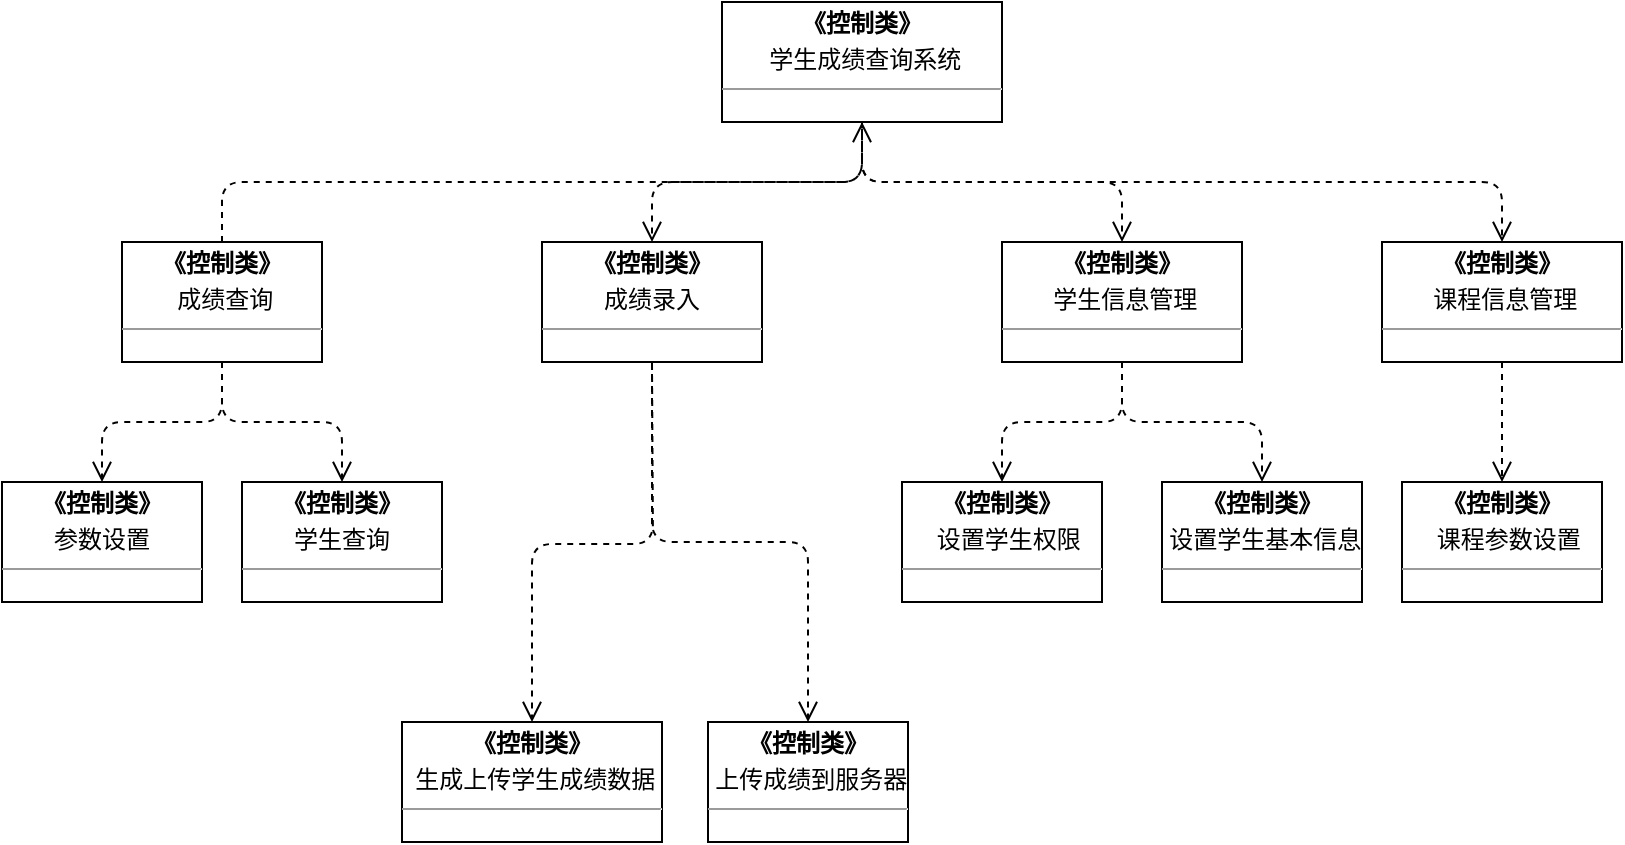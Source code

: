 <mxfile version="10.6.9" type="github"><diagram id="0ITHzZ_E2hVClJe1RaO8" name="第 1 页"><mxGraphModel dx="914" dy="616" grid="1" gridSize="10" guides="1" tooltips="1" connect="1" arrows="1" fold="1" page="1" pageScale="1" pageWidth="827" pageHeight="1169" math="0" shadow="0"><root><mxCell id="0"/><mxCell id="1" parent="0"/><mxCell id="vjU7hVphUP_7AxOclOkX-4" value="&lt;p style=&quot;margin: 0px ; margin-top: 4px ; text-align: center&quot;&gt;&lt;b&gt;《控制类》&lt;/b&gt;&lt;/p&gt;&lt;p style=&quot;margin: 0px ; margin-top: 4px ; text-align: center&quot;&gt;&lt;span&gt;&amp;nbsp;学生成绩查询系统&lt;/span&gt;&lt;/p&gt;&lt;hr size=&quot;1&quot;&gt;&lt;div style=&quot;height: 2px&quot;&gt;&lt;br&gt;&lt;/div&gt;" style="verticalAlign=top;align=left;overflow=fill;fontSize=12;fontFamily=Helvetica;html=1;" vertex="1" parent="1"><mxGeometry x="370" y="290" width="140" height="60" as="geometry"/></mxCell><mxCell id="vjU7hVphUP_7AxOclOkX-5" value="&lt;p style=&quot;margin: 0px ; margin-top: 4px ; text-align: center&quot;&gt;&lt;b&gt;《控制类》&lt;/b&gt;&lt;/p&gt;&lt;p style=&quot;margin: 0px ; margin-top: 4px ; text-align: center&quot;&gt;&lt;span&gt;&amp;nbsp;成绩查询&lt;/span&gt;&lt;/p&gt;&lt;hr size=&quot;1&quot;&gt;&lt;div style=&quot;height: 2px&quot;&gt;&lt;br&gt;&lt;/div&gt;" style="verticalAlign=top;align=left;overflow=fill;fontSize=12;fontFamily=Helvetica;html=1;" vertex="1" parent="1"><mxGeometry x="70" y="410" width="100" height="60" as="geometry"/></mxCell><mxCell id="vjU7hVphUP_7AxOclOkX-6" value="&lt;p style=&quot;margin: 0px ; margin-top: 4px ; text-align: center&quot;&gt;&lt;b&gt;《控制类》&lt;/b&gt;&lt;/p&gt;&lt;p style=&quot;margin: 0px ; margin-top: 4px ; text-align: center&quot;&gt;&lt;span&gt;成绩录入&lt;/span&gt;&lt;/p&gt;&lt;hr size=&quot;1&quot;&gt;&lt;div style=&quot;height: 2px&quot;&gt;&lt;br&gt;&lt;/div&gt;" style="verticalAlign=top;align=left;overflow=fill;fontSize=12;fontFamily=Helvetica;html=1;" vertex="1" parent="1"><mxGeometry x="280" y="410" width="110" height="60" as="geometry"/></mxCell><mxCell id="vjU7hVphUP_7AxOclOkX-7" value="&lt;p style=&quot;margin: 0px ; margin-top: 4px ; text-align: center&quot;&gt;&lt;b&gt;《控制类》&lt;/b&gt;&lt;/p&gt;&lt;p style=&quot;margin: 0px ; margin-top: 4px ; text-align: center&quot;&gt;&lt;span&gt;&amp;nbsp;学生信息管理&lt;/span&gt;&lt;b&gt;&lt;br&gt;&lt;/b&gt;&lt;/p&gt;&lt;hr size=&quot;1&quot;&gt;&lt;div style=&quot;height: 2px&quot;&gt;&lt;br&gt;&lt;/div&gt;" style="verticalAlign=top;align=left;overflow=fill;fontSize=12;fontFamily=Helvetica;html=1;" vertex="1" parent="1"><mxGeometry x="510" y="410" width="120" height="60" as="geometry"/></mxCell><mxCell id="vjU7hVphUP_7AxOclOkX-8" value="&lt;p style=&quot;margin: 0px ; margin-top: 4px ; text-align: center&quot;&gt;&lt;b&gt;《控制类》&lt;/b&gt;&lt;/p&gt;&lt;p style=&quot;margin: 0px ; margin-top: 4px ; text-align: center&quot;&gt;&lt;span&gt;&amp;nbsp;课程信息管理&lt;/span&gt;&lt;/p&gt;&lt;hr size=&quot;1&quot;&gt;&lt;div style=&quot;height: 2px&quot;&gt;&lt;br&gt;&lt;/div&gt;" style="verticalAlign=top;align=left;overflow=fill;fontSize=12;fontFamily=Helvetica;html=1;" vertex="1" parent="1"><mxGeometry x="700" y="410" width="120" height="60" as="geometry"/></mxCell><mxCell id="vjU7hVphUP_7AxOclOkX-9" value="" style="html=1;verticalAlign=bottom;endArrow=open;dashed=1;endSize=8;exitX=0.5;exitY=0;exitDx=0;exitDy=0;entryX=0.5;entryY=1;entryDx=0;entryDy=0;edgeStyle=orthogonalEdgeStyle;" edge="1" parent="1" source="vjU7hVphUP_7AxOclOkX-5" target="vjU7hVphUP_7AxOclOkX-4"><mxGeometry x="1" y="-54" relative="1" as="geometry"><mxPoint x="120" y="330" as="sourcePoint"/><mxPoint x="210" y="310" as="targetPoint"/><mxPoint x="-20" y="4" as="offset"/></mxGeometry></mxCell><mxCell id="vjU7hVphUP_7AxOclOkX-17" value="" style="html=1;verticalAlign=bottom;endArrow=open;dashed=1;endSize=8;entryX=0.5;entryY=0;entryDx=0;entryDy=0;edgeStyle=orthogonalEdgeStyle;" edge="1" parent="1" target="vjU7hVphUP_7AxOclOkX-6"><mxGeometry x="1" y="-54" relative="1" as="geometry"><mxPoint x="440" y="350" as="sourcePoint"/><mxPoint x="120" y="420" as="targetPoint"/><Array as="points"><mxPoint x="440" y="380"/><mxPoint x="335" y="380"/></Array><mxPoint x="-20" y="4" as="offset"/></mxGeometry></mxCell><mxCell id="vjU7hVphUP_7AxOclOkX-18" value="" style="html=1;verticalAlign=bottom;endArrow=open;dashed=1;endSize=8;exitX=0.5;exitY=1;exitDx=0;exitDy=0;entryX=0.5;entryY=0;entryDx=0;entryDy=0;edgeStyle=orthogonalEdgeStyle;" edge="1" parent="1" source="vjU7hVphUP_7AxOclOkX-4" target="vjU7hVphUP_7AxOclOkX-7"><mxGeometry x="1" y="-54" relative="1" as="geometry"><mxPoint x="460" y="370" as="sourcePoint"/><mxPoint x="130" y="430" as="targetPoint"/><mxPoint x="-20" y="4" as="offset"/></mxGeometry></mxCell><mxCell id="vjU7hVphUP_7AxOclOkX-19" value="" style="html=1;verticalAlign=bottom;endArrow=open;dashed=1;endSize=8;exitX=0.5;exitY=1;exitDx=0;exitDy=0;entryX=0.5;entryY=0;entryDx=0;entryDy=0;edgeStyle=orthogonalEdgeStyle;" edge="1" parent="1" source="vjU7hVphUP_7AxOclOkX-4" target="vjU7hVphUP_7AxOclOkX-8"><mxGeometry x="1" y="-54" relative="1" as="geometry"><mxPoint x="470" y="380" as="sourcePoint"/><mxPoint x="140" y="440" as="targetPoint"/><mxPoint x="-20" y="4" as="offset"/></mxGeometry></mxCell><mxCell id="vjU7hVphUP_7AxOclOkX-21" value="&lt;p style=&quot;margin: 0px ; margin-top: 4px ; text-align: center&quot;&gt;&lt;b&gt;《控制类》&lt;/b&gt;&lt;/p&gt;&lt;p style=&quot;margin: 0px ; margin-top: 4px ; text-align: center&quot;&gt;&lt;span&gt;参数设置&lt;/span&gt;&lt;/p&gt;&lt;hr size=&quot;1&quot;&gt;&lt;div style=&quot;height: 2px&quot;&gt;&lt;br&gt;&lt;/div&gt;" style="verticalAlign=top;align=left;overflow=fill;fontSize=12;fontFamily=Helvetica;html=1;" vertex="1" parent="1"><mxGeometry x="10" y="530" width="100" height="60" as="geometry"/></mxCell><mxCell id="vjU7hVphUP_7AxOclOkX-23" value="&lt;p style=&quot;margin: 0px ; margin-top: 4px ; text-align: center&quot;&gt;&lt;b&gt;《控制类》&lt;/b&gt;&lt;/p&gt;&lt;p style=&quot;margin: 0px ; margin-top: 4px ; text-align: center&quot;&gt;&lt;span&gt;学生查询&lt;/span&gt;&lt;/p&gt;&lt;hr size=&quot;1&quot;&gt;&lt;div style=&quot;height: 2px&quot;&gt;&lt;br&gt;&lt;/div&gt;" style="verticalAlign=top;align=left;overflow=fill;fontSize=12;fontFamily=Helvetica;html=1;" vertex="1" parent="1"><mxGeometry x="130" y="530" width="100" height="60" as="geometry"/></mxCell><mxCell id="vjU7hVphUP_7AxOclOkX-24" value="&lt;p style=&quot;margin: 0px ; margin-top: 4px ; text-align: center&quot;&gt;&lt;b&gt;《控制类》&lt;/b&gt;&lt;/p&gt;&lt;p style=&quot;margin: 0px ; margin-top: 4px ; text-align: center&quot;&gt;&lt;span&gt;&amp;nbsp;生成上传学生&lt;/span&gt;&lt;span&gt;成绩数据&lt;/span&gt;&lt;b&gt;&lt;br&gt;&lt;/b&gt;&lt;/p&gt;&lt;hr size=&quot;1&quot;&gt;&lt;div style=&quot;height: 2px&quot;&gt;&lt;br&gt;&lt;/div&gt;" style="verticalAlign=top;align=left;overflow=fill;fontSize=12;fontFamily=Helvetica;html=1;" vertex="1" parent="1"><mxGeometry x="210" y="650" width="130" height="60" as="geometry"/></mxCell><mxCell id="vjU7hVphUP_7AxOclOkX-25" value="&lt;p style=&quot;margin: 0px ; margin-top: 4px ; text-align: center&quot;&gt;&lt;b&gt;《控制类》&lt;/b&gt;&lt;/p&gt;&lt;p style=&quot;margin: 0px ; margin-top: 4px ; text-align: center&quot;&gt;&lt;span&gt;&amp;nbsp;设置学生基本信息&lt;/span&gt;&lt;b&gt;&lt;br&gt;&lt;/b&gt;&lt;/p&gt;&lt;hr size=&quot;1&quot;&gt;&lt;div style=&quot;height: 2px&quot;&gt;&lt;br&gt;&lt;/div&gt;" style="verticalAlign=top;align=left;overflow=fill;fontSize=12;fontFamily=Helvetica;html=1;" vertex="1" parent="1"><mxGeometry x="590" y="530" width="100" height="60" as="geometry"/></mxCell><mxCell id="vjU7hVphUP_7AxOclOkX-26" value="&lt;p style=&quot;margin: 0px ; margin-top: 4px ; text-align: center&quot;&gt;&lt;b&gt;《控制类》&lt;/b&gt;&lt;/p&gt;&lt;p style=&quot;margin: 0px ; margin-top: 4px ; text-align: center&quot;&gt;&lt;span&gt;&amp;nbsp; 设置学生权限&lt;/span&gt;&lt;b&gt;&lt;br&gt;&lt;/b&gt;&lt;/p&gt;&lt;hr size=&quot;1&quot;&gt;&lt;div style=&quot;height: 2px&quot;&gt;&lt;br&gt;&lt;/div&gt;" style="verticalAlign=top;align=left;overflow=fill;fontSize=12;fontFamily=Helvetica;html=1;" vertex="1" parent="1"><mxGeometry x="460" y="530" width="100" height="60" as="geometry"/></mxCell><mxCell id="vjU7hVphUP_7AxOclOkX-27" value="&lt;p style=&quot;margin: 0px ; margin-top: 4px ; text-align: center&quot;&gt;&lt;b&gt;《控制类》&lt;/b&gt;&lt;/p&gt;&lt;p style=&quot;margin: 0px ; margin-top: 4px ; text-align: center&quot;&gt;&lt;span&gt;&amp;nbsp;上传成绩到服务器&lt;/span&gt;&lt;b&gt;&lt;br&gt;&lt;/b&gt;&lt;/p&gt;&lt;hr size=&quot;1&quot;&gt;&lt;div style=&quot;height: 2px&quot;&gt;&lt;br&gt;&lt;/div&gt;" style="verticalAlign=top;align=left;overflow=fill;fontSize=12;fontFamily=Helvetica;html=1;" vertex="1" parent="1"><mxGeometry x="363" y="650" width="100" height="60" as="geometry"/></mxCell><mxCell id="vjU7hVphUP_7AxOclOkX-28" value="&lt;p style=&quot;margin: 0px ; margin-top: 4px ; text-align: center&quot;&gt;&lt;b&gt;《控制类》&lt;/b&gt;&lt;/p&gt;&lt;p style=&quot;margin: 0px ; margin-top: 4px ; text-align: center&quot;&gt;&lt;span&gt;&amp;nbsp; 课程参数设置&lt;/span&gt;&lt;b&gt;&lt;br&gt;&lt;/b&gt;&lt;/p&gt;&lt;hr size=&quot;1&quot;&gt;&lt;div style=&quot;height: 2px&quot;&gt;&lt;br&gt;&lt;/div&gt;" style="verticalAlign=top;align=left;overflow=fill;fontSize=12;fontFamily=Helvetica;html=1;" vertex="1" parent="1"><mxGeometry x="710" y="530" width="100" height="60" as="geometry"/></mxCell><mxCell id="vjU7hVphUP_7AxOclOkX-29" value="" style="html=1;verticalAlign=bottom;endArrow=open;dashed=1;endSize=8;exitX=0.5;exitY=1;exitDx=0;exitDy=0;edgeStyle=orthogonalEdgeStyle;" edge="1" parent="1" source="vjU7hVphUP_7AxOclOkX-5" target="vjU7hVphUP_7AxOclOkX-21"><mxGeometry x="1" y="-54" relative="1" as="geometry"><mxPoint x="130" y="420" as="sourcePoint"/><mxPoint x="450" y="360" as="targetPoint"/><mxPoint x="-20" y="4" as="offset"/></mxGeometry></mxCell><mxCell id="vjU7hVphUP_7AxOclOkX-30" value="" style="html=1;verticalAlign=bottom;endArrow=open;dashed=1;endSize=8;edgeStyle=orthogonalEdgeStyle;" edge="1" parent="1" target="vjU7hVphUP_7AxOclOkX-23"><mxGeometry x="1" y="-54" relative="1" as="geometry"><mxPoint x="120" y="470" as="sourcePoint"/><mxPoint x="70" y="540" as="targetPoint"/><mxPoint x="-20" y="4" as="offset"/><Array as="points"><mxPoint x="120" y="500"/><mxPoint x="180" y="500"/></Array></mxGeometry></mxCell><mxCell id="vjU7hVphUP_7AxOclOkX-31" value="" style="html=1;verticalAlign=bottom;endArrow=open;dashed=1;endSize=8;edgeStyle=orthogonalEdgeStyle;" edge="1" parent="1" target="vjU7hVphUP_7AxOclOkX-24"><mxGeometry x="1" y="-54" relative="1" as="geometry"><mxPoint x="335" y="471" as="sourcePoint"/><mxPoint x="80" y="550" as="targetPoint"/><mxPoint x="-20" y="4" as="offset"/></mxGeometry></mxCell><mxCell id="vjU7hVphUP_7AxOclOkX-32" value="" style="html=1;verticalAlign=bottom;endArrow=open;dashed=1;endSize=8;exitX=0.5;exitY=1;exitDx=0;exitDy=0;edgeStyle=orthogonalEdgeStyle;" edge="1" parent="1" source="vjU7hVphUP_7AxOclOkX-6" target="vjU7hVphUP_7AxOclOkX-27"><mxGeometry x="1" y="-54" relative="1" as="geometry"><mxPoint x="335" y="481" as="sourcePoint"/><mxPoint x="285" y="660" as="targetPoint"/><mxPoint x="-20" y="4" as="offset"/></mxGeometry></mxCell><mxCell id="vjU7hVphUP_7AxOclOkX-33" value="" style="html=1;verticalAlign=bottom;endArrow=open;dashed=1;endSize=8;exitX=0.5;exitY=1;exitDx=0;exitDy=0;edgeStyle=orthogonalEdgeStyle;" edge="1" parent="1" source="vjU7hVphUP_7AxOclOkX-7" target="vjU7hVphUP_7AxOclOkX-26"><mxGeometry x="1" y="-54" relative="1" as="geometry"><mxPoint x="345" y="480" as="sourcePoint"/><mxPoint x="423" y="660" as="targetPoint"/><mxPoint x="-20" y="4" as="offset"/></mxGeometry></mxCell><mxCell id="vjU7hVphUP_7AxOclOkX-34" value="" style="html=1;verticalAlign=bottom;endArrow=open;dashed=1;endSize=8;edgeStyle=orthogonalEdgeStyle;entryX=0.5;entryY=0;entryDx=0;entryDy=0;" edge="1" parent="1" target="vjU7hVphUP_7AxOclOkX-25"><mxGeometry x="1" y="-54" relative="1" as="geometry"><mxPoint x="570" y="470" as="sourcePoint"/><mxPoint x="520" y="540" as="targetPoint"/><mxPoint x="-20" y="4" as="offset"/><Array as="points"><mxPoint x="570" y="500"/><mxPoint x="640" y="500"/></Array></mxGeometry></mxCell><mxCell id="vjU7hVphUP_7AxOclOkX-35" value="" style="html=1;verticalAlign=bottom;endArrow=open;dashed=1;endSize=8;exitX=0.5;exitY=1;exitDx=0;exitDy=0;edgeStyle=orthogonalEdgeStyle;" edge="1" parent="1" source="vjU7hVphUP_7AxOclOkX-8" target="vjU7hVphUP_7AxOclOkX-28"><mxGeometry x="1" y="-54" relative="1" as="geometry"><mxPoint x="590" y="490" as="sourcePoint"/><mxPoint x="530" y="550" as="targetPoint"/><mxPoint x="-20" y="4" as="offset"/></mxGeometry></mxCell></root></mxGraphModel></diagram></mxfile>
